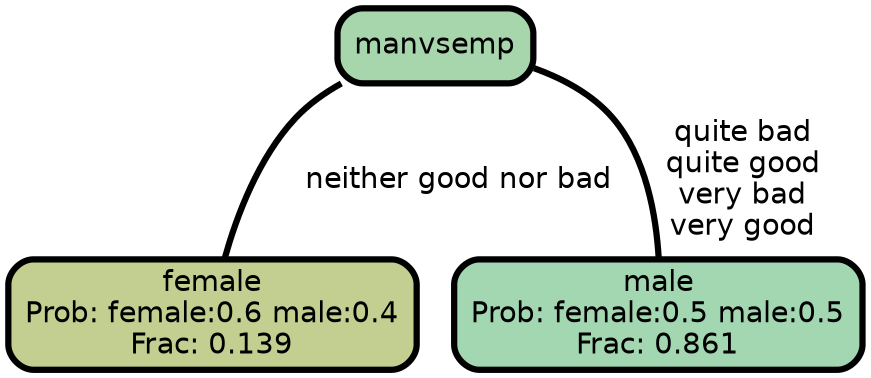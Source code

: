 graph Tree {
node [shape=box, style="filled, rounded",color="black",penwidth="3",fontcolor="black",                 fontname=helvetica] ;
graph [ranksep="0 equally", splines=straight,                 bgcolor=transparent, dpi=200] ;
edge [fontname=helvetica, color=black] ;
0 [label="female
Prob: female:0.6 male:0.4
Frac: 0.139", fillcolor="#c3cf90"] ;
1 [label="manvsemp", fillcolor="#a7d6ac"] ;
2 [label="male
Prob: female:0.5 male:0.5
Frac: 0.861", fillcolor="#a2d7b1"] ;
1 -- 0 [label=" neither good nor bad",penwidth=3] ;
1 -- 2 [label=" quite bad\n quite good\n very bad\n very good",penwidth=3] ;
{rank = same;}}